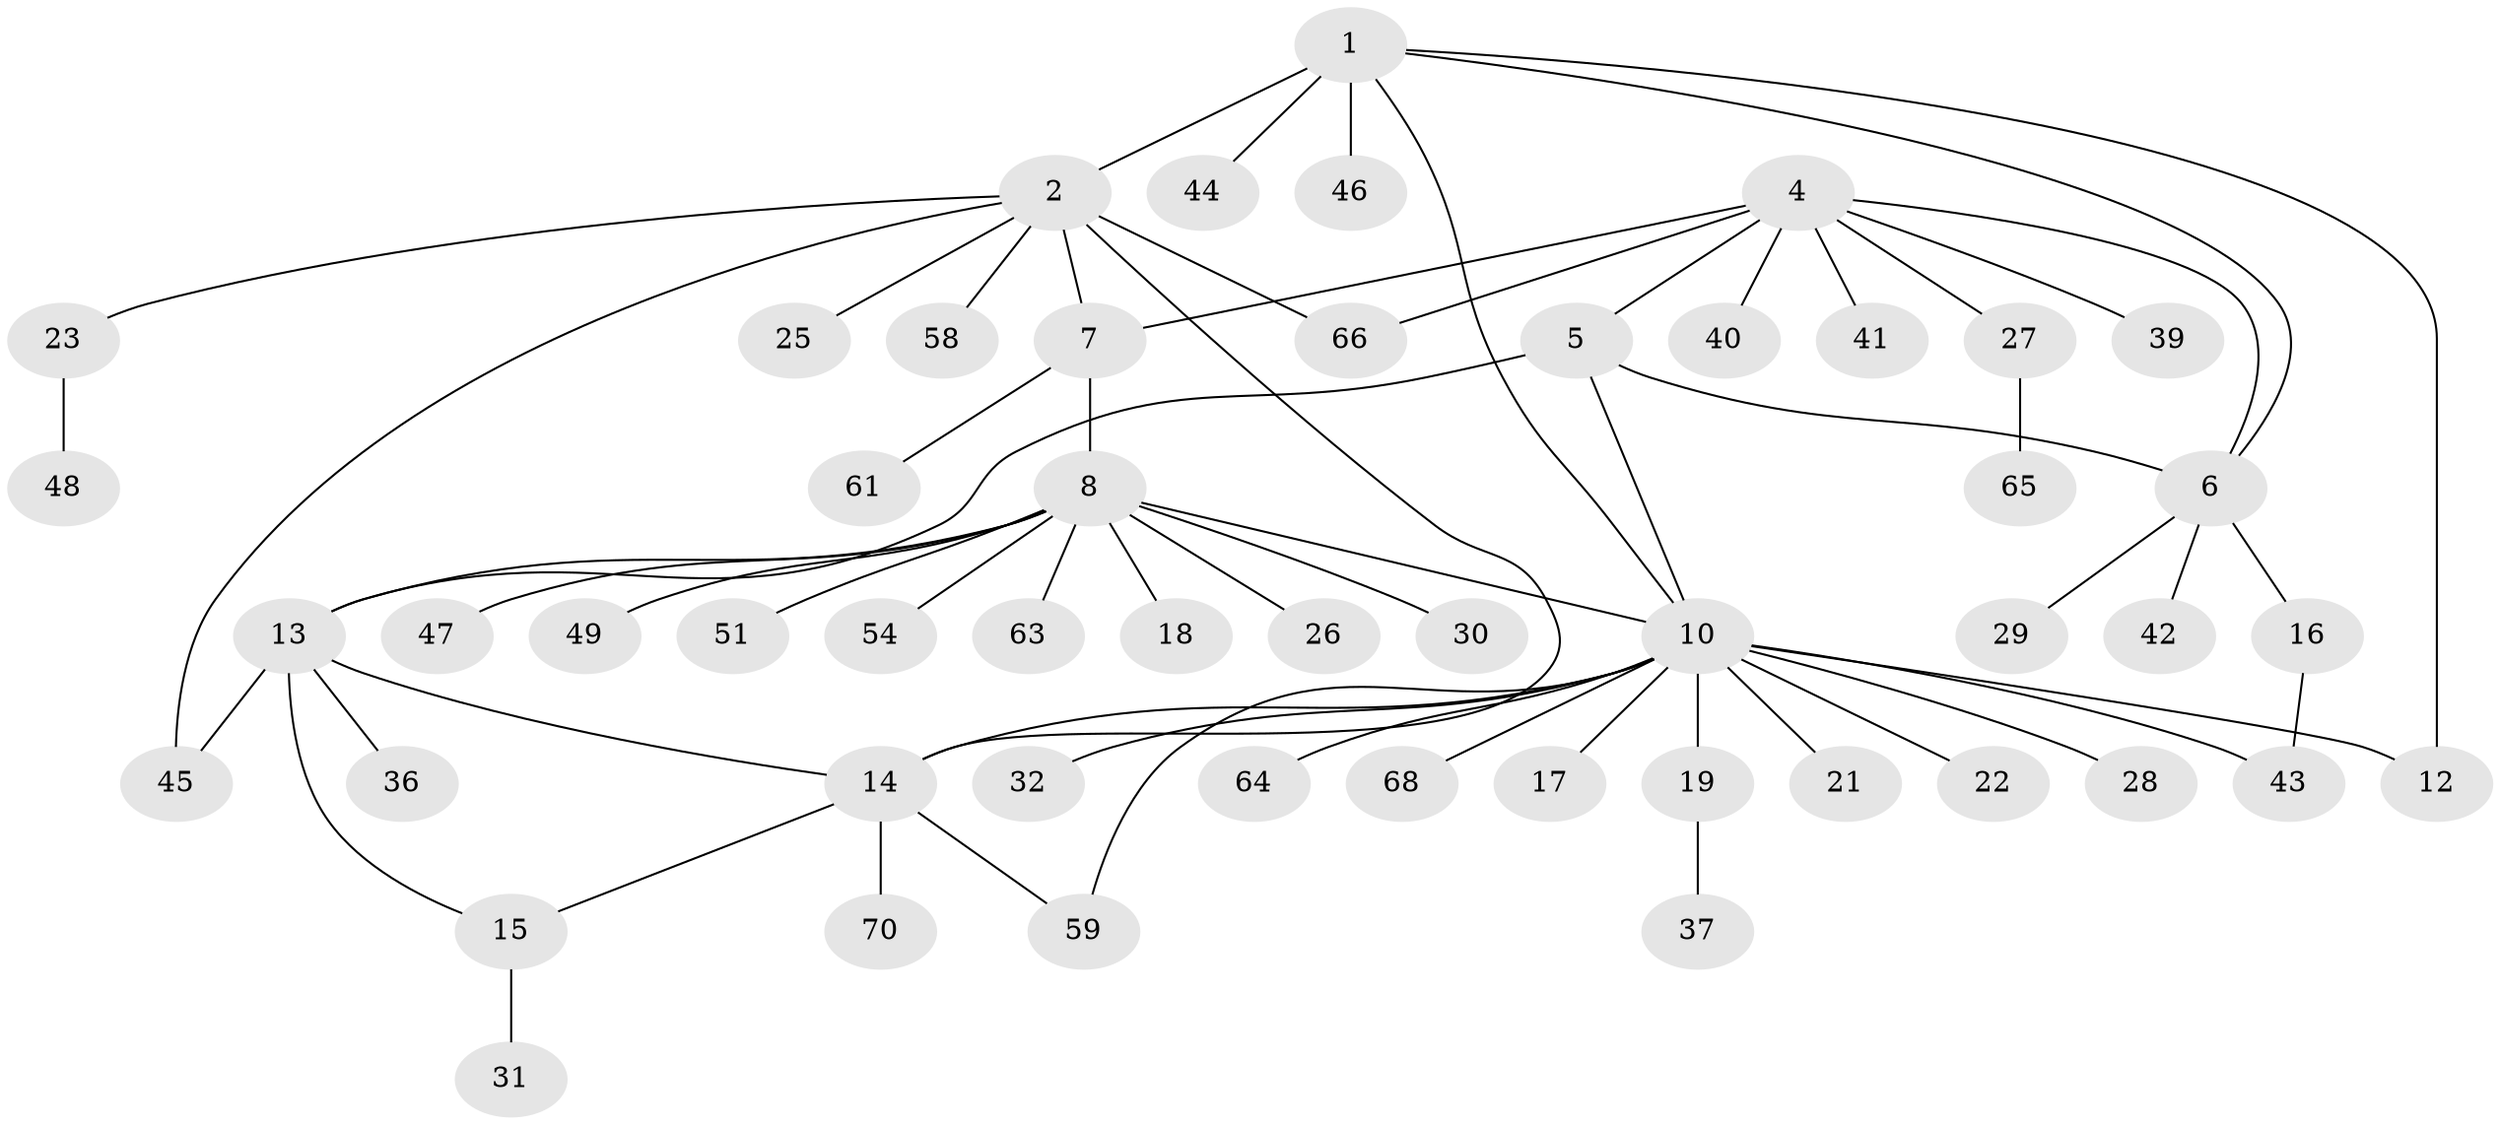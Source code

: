 // Generated by graph-tools (version 1.1) at 2025/24/03/03/25 07:24:18]
// undirected, 51 vertices, 63 edges
graph export_dot {
graph [start="1"]
  node [color=gray90,style=filled];
  1 [super="+3"];
  2 [super="+69"];
  4 [super="+20"];
  5 [super="+52"];
  6 [super="+35"];
  7;
  8 [super="+9"];
  10 [super="+11"];
  12 [super="+53"];
  13 [super="+38"];
  14 [super="+50"];
  15 [super="+55"];
  16 [super="+24"];
  17;
  18;
  19 [super="+60"];
  21;
  22;
  23;
  25;
  26;
  27 [super="+34"];
  28 [super="+62"];
  29;
  30;
  31 [super="+33"];
  32;
  36;
  37 [super="+67"];
  39;
  40;
  41;
  42;
  43 [super="+56"];
  44;
  45;
  46;
  47;
  48 [super="+57"];
  49;
  51;
  54;
  58;
  59;
  61;
  63;
  64;
  65;
  66;
  68;
  70;
  1 -- 2 [weight=2];
  1 -- 44;
  1 -- 46;
  1 -- 6;
  1 -- 10;
  1 -- 12;
  2 -- 7;
  2 -- 14;
  2 -- 23;
  2 -- 25;
  2 -- 45;
  2 -- 58;
  2 -- 66;
  4 -- 5;
  4 -- 6;
  4 -- 7;
  4 -- 27;
  4 -- 39;
  4 -- 40;
  4 -- 41;
  4 -- 66;
  5 -- 6;
  5 -- 10;
  5 -- 13;
  6 -- 16;
  6 -- 29;
  6 -- 42;
  7 -- 8 [weight=2];
  7 -- 61;
  8 -- 13;
  8 -- 26;
  8 -- 30;
  8 -- 47;
  8 -- 51;
  8 -- 49;
  8 -- 18;
  8 -- 54;
  8 -- 10;
  8 -- 63;
  10 -- 12 [weight=2];
  10 -- 14;
  10 -- 19;
  10 -- 21;
  10 -- 28;
  10 -- 32;
  10 -- 43;
  10 -- 59;
  10 -- 68;
  10 -- 64;
  10 -- 17;
  10 -- 22;
  13 -- 14;
  13 -- 15;
  13 -- 36;
  13 -- 45;
  14 -- 15;
  14 -- 59;
  14 -- 70;
  15 -- 31;
  16 -- 43;
  19 -- 37;
  23 -- 48;
  27 -- 65;
}
